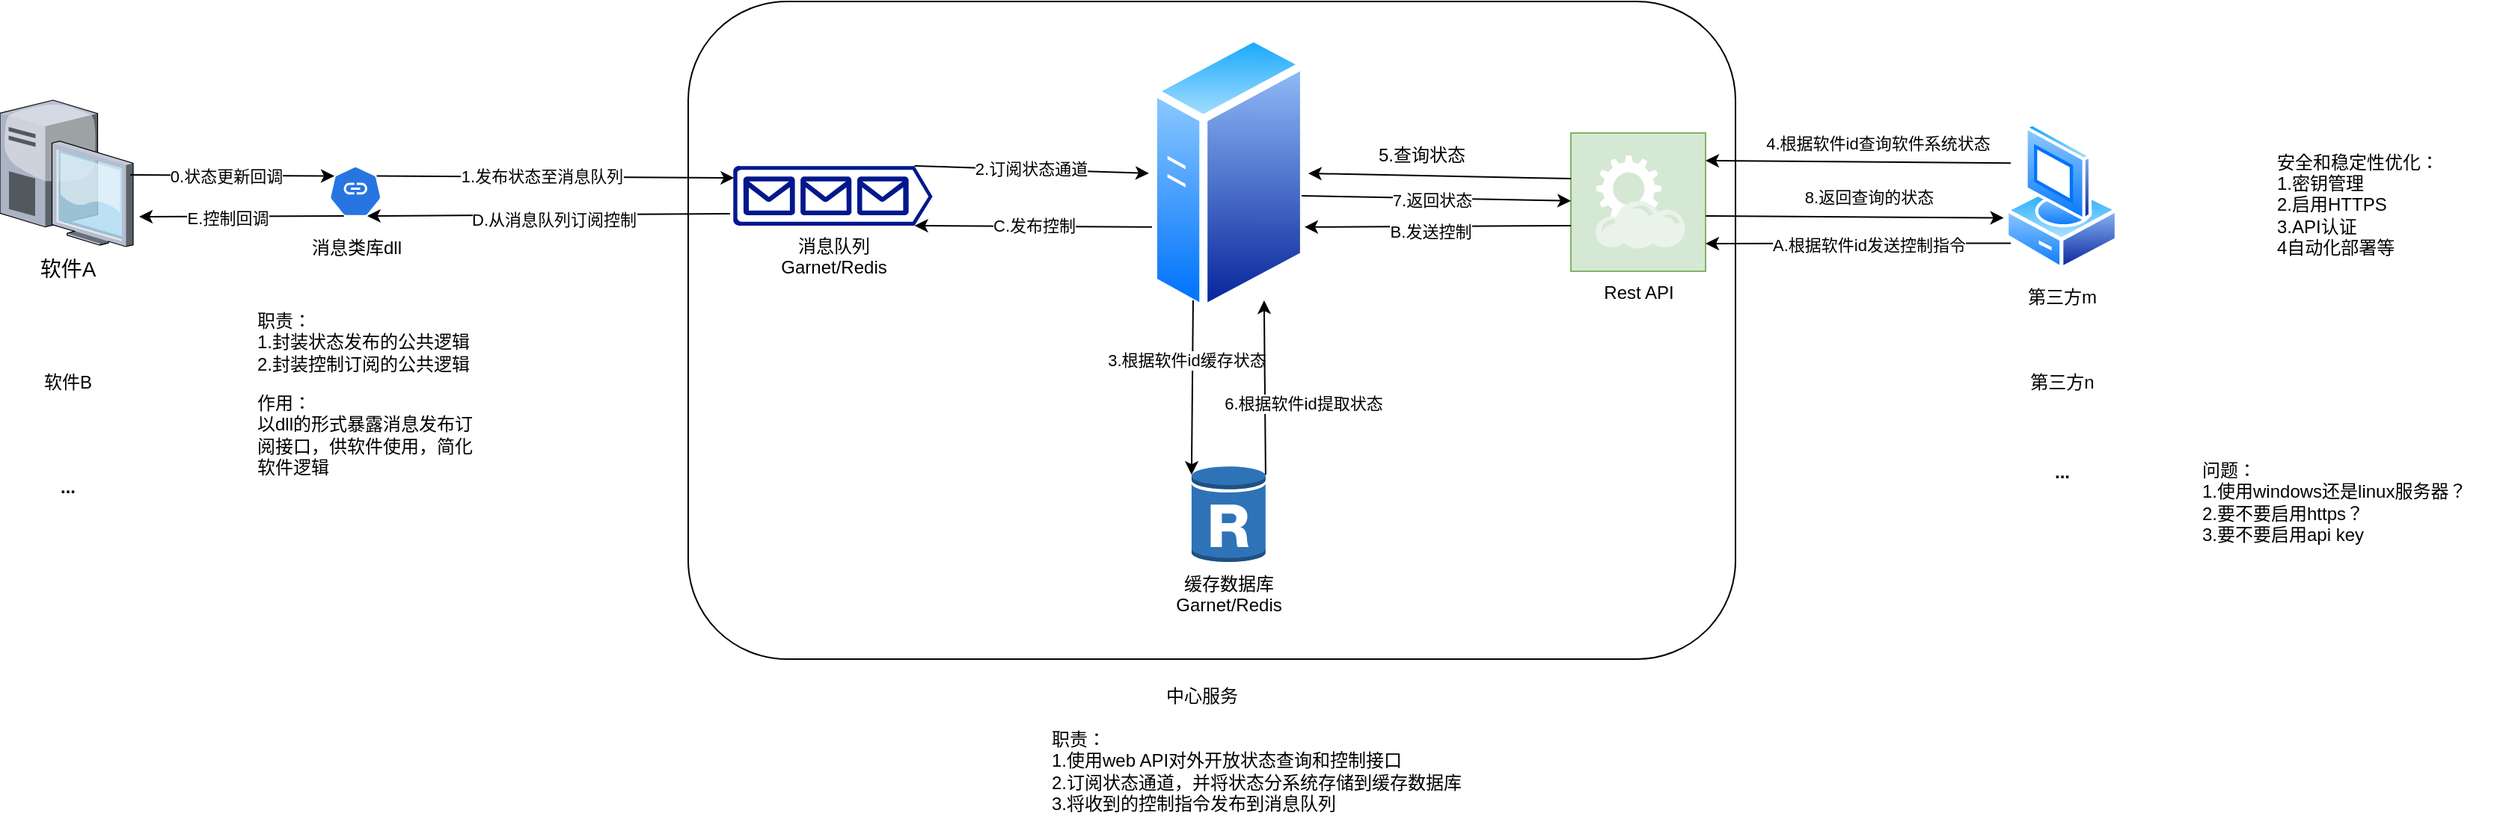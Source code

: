 <mxfile version="26.2.2">
  <diagram name="Page-1" id="e3a06f82-3646-2815-327d-82caf3d4e204">
    <mxGraphModel dx="1491" dy="-345" grid="1" gridSize="10" guides="1" tooltips="1" connect="1" arrows="1" fold="1" page="1" pageScale="1.5" pageWidth="1169" pageHeight="826" background="none" math="0" shadow="0">
      <root>
        <mxCell id="0" style=";html=1;" />
        <mxCell id="1" style=";html=1;" parent="0" />
        <mxCell id="7GA7ZUjrnT-zNd8jKCXN-3" value="" style="rounded=1;whiteSpace=wrap;html=1;" vertex="1" parent="1">
          <mxGeometry x="530" y="1490" width="700" height="440" as="geometry" />
        </mxCell>
        <mxCell id="N6KdrmM_uUTVGanMinKD-1" value="软件A" style="verticalLabelPosition=bottom;aspect=fixed;html=1;verticalAlign=top;strokeColor=none;shape=mxgraph.citrix.desktop;fillColor=#66B2FF;gradientColor=#0066CC;fontSize=14;" parent="1" vertex="1">
          <mxGeometry x="70" y="1556" width="89" height="98" as="geometry" />
        </mxCell>
        <mxCell id="N6KdrmM_uUTVGanMinKD-5" value="消息队列&lt;div&gt;Garnet/Redis&lt;/div&gt;" style="sketch=0;aspect=fixed;pointerEvents=1;shadow=0;dashed=0;html=1;strokeColor=none;labelPosition=center;verticalLabelPosition=bottom;verticalAlign=top;align=center;fillColor=#00188D;shape=mxgraph.azure.queue_generic" parent="1" vertex="1">
          <mxGeometry x="560" y="1600" width="133.33" height="40" as="geometry" />
        </mxCell>
        <mxCell id="N6KdrmM_uUTVGanMinKD-8" value="" style="image;aspect=fixed;perimeter=ellipsePerimeter;html=1;align=center;shadow=0;dashed=0;spacingTop=3;image=img/lib/active_directory/generic_server.svg;" parent="1" vertex="1">
          <mxGeometry x="838" y="1510" width="106.4" height="190" as="geometry" />
        </mxCell>
        <mxCell id="N6KdrmM_uUTVGanMinKD-9" value="缓存数据库&lt;div&gt;Garnet/Redis&lt;/div&gt;" style="outlineConnect=0;dashed=0;verticalLabelPosition=bottom;verticalAlign=top;align=center;html=1;shape=mxgraph.aws3.rds_db_instance_read_replica;fillColor=#2E73B8;gradientColor=none;" parent="1" vertex="1">
          <mxGeometry x="866.45" y="1800" width="49.5" height="66" as="geometry" />
        </mxCell>
        <mxCell id="N6KdrmM_uUTVGanMinKD-10" value="第三方m" style="image;aspect=fixed;perimeter=ellipsePerimeter;html=1;align=center;shadow=0;dashed=0;spacingTop=3;image=img/lib/active_directory/vista_client.svg;" parent="1" vertex="1">
          <mxGeometry x="1410" y="1570.5" width="76" height="100" as="geometry" />
        </mxCell>
        <mxCell id="N6KdrmM_uUTVGanMinKD-16" value="Rest API" style="shadow=0;dashed=0;html=1;strokeColor=#82b366;fillColor=#d5e8d4;labelPosition=center;verticalLabelPosition=bottom;verticalAlign=top;align=center;outlineConnect=0;shape=mxgraph.veeam.2d.restful_apis;points=[[0,0.33,0,0,0],[0,0.5,0,0,0],[0,0.67,0,0,0],[1,0.2,0,0,0],[1,0.4,0,0,0],[1,0.6,0,0,0],[1,0.8,0,0,0]];" parent="1" vertex="1">
          <mxGeometry x="1120" y="1578" width="90" height="92.5" as="geometry" />
        </mxCell>
        <mxCell id="xhLkIpY-koGyzuCt2MT0-5" value="" style="endArrow=classic;html=1;rounded=0;exitX=0.9;exitY=0.2;exitDx=0;exitDy=0;exitPerimeter=0;entryX=0.005;entryY=0.2;entryDx=0;entryDy=0;entryPerimeter=0;" parent="1" source="7GA7ZUjrnT-zNd8jKCXN-8" target="N6KdrmM_uUTVGanMinKD-5" edge="1">
          <mxGeometry width="50" height="50" relative="1" as="geometry">
            <mxPoint x="500" y="1490" as="sourcePoint" />
            <mxPoint x="550" y="1440" as="targetPoint" />
          </mxGeometry>
        </mxCell>
        <mxCell id="xhLkIpY-koGyzuCt2MT0-6" value="1.发布状态至消息队列" style="edgeLabel;html=1;align=center;verticalAlign=middle;resizable=0;points=[];" parent="xhLkIpY-koGyzuCt2MT0-5" vertex="1" connectable="0">
          <mxGeometry x="-0.077" y="1" relative="1" as="geometry">
            <mxPoint as="offset" />
          </mxGeometry>
        </mxCell>
        <mxCell id="xhLkIpY-koGyzuCt2MT0-7" value="" style="endArrow=classic;html=1;rounded=0;exitX=-0.015;exitY=0.8;exitDx=0;exitDy=0;exitPerimeter=0;entryX=0.72;entryY=0.99;entryDx=0;entryDy=0;entryPerimeter=0;" parent="1" source="N6KdrmM_uUTVGanMinKD-5" target="7GA7ZUjrnT-zNd8jKCXN-8" edge="1">
          <mxGeometry width="50" height="50" relative="1" as="geometry">
            <mxPoint x="450" y="1630" as="sourcePoint" />
            <mxPoint x="500" y="1580" as="targetPoint" />
          </mxGeometry>
        </mxCell>
        <mxCell id="xhLkIpY-koGyzuCt2MT0-8" value="D.从消息队列订阅控制" style="edgeLabel;html=1;align=center;verticalAlign=middle;resizable=0;points=[];" parent="xhLkIpY-koGyzuCt2MT0-7" vertex="1" connectable="0">
          <mxGeometry x="-0.028" y="3" relative="1" as="geometry">
            <mxPoint as="offset" />
          </mxGeometry>
        </mxCell>
        <mxCell id="xhLkIpY-koGyzuCt2MT0-14" value="" style="endArrow=classic;html=1;rounded=0;exitX=0.91;exitY=0;exitDx=0;exitDy=0;exitPerimeter=0;entryX=0;entryY=0.5;entryDx=0;entryDy=0;" parent="1" source="N6KdrmM_uUTVGanMinKD-5" target="N6KdrmM_uUTVGanMinKD-8" edge="1">
          <mxGeometry width="50" height="50" relative="1" as="geometry">
            <mxPoint x="670" y="1800" as="sourcePoint" />
            <mxPoint x="720" y="1750" as="targetPoint" />
          </mxGeometry>
        </mxCell>
        <mxCell id="xhLkIpY-koGyzuCt2MT0-15" value="2.订阅状态通道" style="edgeLabel;html=1;align=center;verticalAlign=middle;resizable=0;points=[];" parent="xhLkIpY-koGyzuCt2MT0-14" vertex="1" connectable="0">
          <mxGeometry x="-0.008" y="1" relative="1" as="geometry">
            <mxPoint as="offset" />
          </mxGeometry>
        </mxCell>
        <mxCell id="xhLkIpY-koGyzuCt2MT0-16" value="" style="endArrow=classic;html=1;rounded=0;exitX=0.25;exitY=1;exitDx=0;exitDy=0;entryX=0;entryY=0.1;entryDx=0;entryDy=0;entryPerimeter=0;" parent="1" source="N6KdrmM_uUTVGanMinKD-8" target="N6KdrmM_uUTVGanMinKD-9" edge="1">
          <mxGeometry width="50" height="50" relative="1" as="geometry">
            <mxPoint x="720" y="1820" as="sourcePoint" />
            <mxPoint x="770" y="1770" as="targetPoint" />
          </mxGeometry>
        </mxCell>
        <mxCell id="xhLkIpY-koGyzuCt2MT0-17" value="3.根据软件id缓存状态" style="edgeLabel;html=1;align=center;verticalAlign=middle;resizable=0;points=[];" parent="xhLkIpY-koGyzuCt2MT0-16" vertex="1" connectable="0">
          <mxGeometry x="-0.072" y="2" relative="1" as="geometry">
            <mxPoint x="-6" y="-14" as="offset" />
          </mxGeometry>
        </mxCell>
        <mxCell id="xhLkIpY-koGyzuCt2MT0-18" value="" style="endArrow=classic;html=1;rounded=0;exitX=0.019;exitY=0.689;exitDx=0;exitDy=0;exitPerimeter=0;entryX=0.91;entryY=1;entryDx=0;entryDy=0;entryPerimeter=0;" parent="1" source="N6KdrmM_uUTVGanMinKD-8" target="N6KdrmM_uUTVGanMinKD-5" edge="1">
          <mxGeometry width="50" height="50" relative="1" as="geometry">
            <mxPoint x="680" y="1760" as="sourcePoint" />
            <mxPoint x="730" y="1710" as="targetPoint" />
          </mxGeometry>
        </mxCell>
        <mxCell id="xhLkIpY-koGyzuCt2MT0-19" value="C.发布控制" style="edgeLabel;html=1;align=center;verticalAlign=middle;resizable=0;points=[];" parent="xhLkIpY-koGyzuCt2MT0-18" vertex="1" connectable="0">
          <mxGeometry x="-0.003" y="-1" relative="1" as="geometry">
            <mxPoint as="offset" />
          </mxGeometry>
        </mxCell>
        <mxCell id="xhLkIpY-koGyzuCt2MT0-22" value="" style="endArrow=classic;html=1;rounded=0;entryX=-0.009;entryY=0.643;entryDx=0;entryDy=0;exitX=1;exitY=0.6;exitDx=0;exitDy=0;exitPerimeter=0;entryPerimeter=0;" parent="1" source="N6KdrmM_uUTVGanMinKD-16" target="N6KdrmM_uUTVGanMinKD-10" edge="1">
          <mxGeometry width="50" height="50" relative="1" as="geometry">
            <mxPoint x="1210" y="1550" as="sourcePoint" />
            <mxPoint x="1270" y="1710" as="targetPoint" />
          </mxGeometry>
        </mxCell>
        <mxCell id="xhLkIpY-koGyzuCt2MT0-23" value="8.返回查询的状态" style="edgeLabel;html=1;align=center;verticalAlign=middle;resizable=0;points=[];" parent="xhLkIpY-koGyzuCt2MT0-22" vertex="1" connectable="0">
          <mxGeometry x="-0.132" y="-3" relative="1" as="geometry">
            <mxPoint x="22" y="-16" as="offset" />
          </mxGeometry>
        </mxCell>
        <mxCell id="xhLkIpY-koGyzuCt2MT0-24" value="" style="endArrow=classic;html=1;rounded=0;exitX=0.053;exitY=0.812;exitDx=0;exitDy=0;entryX=1;entryY=0.8;entryDx=0;entryDy=0;entryPerimeter=0;exitPerimeter=0;" parent="1" source="N6KdrmM_uUTVGanMinKD-10" target="N6KdrmM_uUTVGanMinKD-16" edge="1">
          <mxGeometry width="50" height="50" relative="1" as="geometry">
            <mxPoint x="1200" y="1710" as="sourcePoint" />
            <mxPoint x="1270" y="1610" as="targetPoint" />
          </mxGeometry>
        </mxCell>
        <mxCell id="xhLkIpY-koGyzuCt2MT0-25" value="A.根据软件id发送控制指令" style="edgeLabel;html=1;align=center;verticalAlign=middle;resizable=0;points=[];" parent="xhLkIpY-koGyzuCt2MT0-24" vertex="1" connectable="0">
          <mxGeometry x="-0.062" y="1" relative="1" as="geometry">
            <mxPoint as="offset" />
          </mxGeometry>
        </mxCell>
        <mxCell id="xhLkIpY-koGyzuCt2MT0-30" value="" style="endArrow=classic;html=1;rounded=0;exitX=0;exitY=0.33;exitDx=0;exitDy=0;exitPerimeter=0;entryX=1;entryY=0.5;entryDx=0;entryDy=0;" parent="1" source="N6KdrmM_uUTVGanMinKD-16" target="N6KdrmM_uUTVGanMinKD-8" edge="1">
          <mxGeometry width="50" height="50" relative="1" as="geometry">
            <mxPoint x="1090" y="1860" as="sourcePoint" />
            <mxPoint x="1140" y="1810" as="targetPoint" />
          </mxGeometry>
        </mxCell>
        <mxCell id="xhLkIpY-koGyzuCt2MT0-31" value="5.查询状态" style="text;html=1;align=center;verticalAlign=middle;resizable=0;points=[];autosize=1;strokeColor=none;fillColor=none;" parent="1" vertex="1">
          <mxGeometry x="980" y="1578" width="80" height="30" as="geometry" />
        </mxCell>
        <mxCell id="xhLkIpY-koGyzuCt2MT0-32" value="" style="endArrow=classic;html=1;rounded=0;" parent="1" target="N6KdrmM_uUTVGanMinKD-16" edge="1">
          <mxGeometry width="50" height="50" relative="1" as="geometry">
            <mxPoint x="940" y="1620" as="sourcePoint" />
            <mxPoint x="1150" y="1770" as="targetPoint" />
          </mxGeometry>
        </mxCell>
        <mxCell id="xhLkIpY-koGyzuCt2MT0-33" value="7.返回状态" style="edgeLabel;html=1;align=center;verticalAlign=middle;resizable=0;points=[];" parent="xhLkIpY-koGyzuCt2MT0-32" vertex="1" connectable="0">
          <mxGeometry x="-0.034" y="-1" relative="1" as="geometry">
            <mxPoint as="offset" />
          </mxGeometry>
        </mxCell>
        <mxCell id="xhLkIpY-koGyzuCt2MT0-34" value="" style="endArrow=classic;html=1;rounded=0;entryX=0.977;entryY=0.689;entryDx=0;entryDy=0;exitX=0;exitY=0.67;exitDx=0;exitDy=0;exitPerimeter=0;entryPerimeter=0;" parent="1" source="N6KdrmM_uUTVGanMinKD-16" target="N6KdrmM_uUTVGanMinKD-8" edge="1">
          <mxGeometry width="50" height="50" relative="1" as="geometry">
            <mxPoint x="1050" y="1820" as="sourcePoint" />
            <mxPoint x="1100" y="1770" as="targetPoint" />
          </mxGeometry>
        </mxCell>
        <mxCell id="xhLkIpY-koGyzuCt2MT0-35" value="B.发送控制" style="edgeLabel;html=1;align=center;verticalAlign=middle;resizable=0;points=[];" parent="xhLkIpY-koGyzuCt2MT0-34" vertex="1" connectable="0">
          <mxGeometry x="0.058" y="3" relative="1" as="geometry">
            <mxPoint as="offset" />
          </mxGeometry>
        </mxCell>
        <mxCell id="8x4h0warN4fCfZBld7Sf-1" value="" style="endArrow=classic;html=1;rounded=0;exitX=1;exitY=0.1;exitDx=0;exitDy=0;exitPerimeter=0;entryX=0.75;entryY=1;entryDx=0;entryDy=0;" parent="1" source="N6KdrmM_uUTVGanMinKD-9" target="N6KdrmM_uUTVGanMinKD-8" edge="1">
          <mxGeometry width="50" height="50" relative="1" as="geometry">
            <mxPoint x="1050" y="1820" as="sourcePoint" />
            <mxPoint x="1100" y="1770" as="targetPoint" />
          </mxGeometry>
        </mxCell>
        <mxCell id="8x4h0warN4fCfZBld7Sf-2" value="6.根据软件id提取状态" style="edgeLabel;html=1;align=center;verticalAlign=middle;resizable=0;points=[];" parent="8x4h0warN4fCfZBld7Sf-1" vertex="1" connectable="0">
          <mxGeometry x="0.056" y="-5" relative="1" as="geometry">
            <mxPoint x="20" y="14" as="offset" />
          </mxGeometry>
        </mxCell>
        <mxCell id="8x4h0warN4fCfZBld7Sf-3" value="" style="endArrow=classic;html=1;rounded=0;exitX=0;exitY=0.25;exitDx=0;exitDy=0;entryX=1;entryY=0.2;entryDx=0;entryDy=0;entryPerimeter=0;" parent="1" source="N6KdrmM_uUTVGanMinKD-10" target="N6KdrmM_uUTVGanMinKD-16" edge="1">
          <mxGeometry width="50" height="50" relative="1" as="geometry">
            <mxPoint x="1240" y="1840" as="sourcePoint" />
            <mxPoint x="1290" y="1790" as="targetPoint" />
          </mxGeometry>
        </mxCell>
        <mxCell id="8x4h0warN4fCfZBld7Sf-4" value="&lt;span style=&quot;font-size: 11px; background-color: rgb(255, 255, 255);&quot;&gt;4.根据软件id查询软件系统状态&lt;/span&gt;" style="text;html=1;align=center;verticalAlign=middle;resizable=0;points=[];autosize=1;strokeColor=none;fillColor=none;" parent="1" vertex="1">
          <mxGeometry x="1240" y="1570" width="170" height="30" as="geometry" />
        </mxCell>
        <mxCell id="8x4h0warN4fCfZBld7Sf-8" value="软件B" style="text;html=1;align=center;verticalAlign=middle;resizable=0;points=[];autosize=1;strokeColor=none;fillColor=none;" parent="1" vertex="1">
          <mxGeometry x="84.5" y="1730" width="60" height="30" as="geometry" />
        </mxCell>
        <mxCell id="8x4h0warN4fCfZBld7Sf-9" value="..." style="text;html=1;align=center;verticalAlign=middle;resizable=0;points=[];autosize=1;strokeColor=none;fillColor=none;fontStyle=1" parent="1" vertex="1">
          <mxGeometry x="99.5" y="1800" width="30" height="30" as="geometry" />
        </mxCell>
        <mxCell id="8x4h0warN4fCfZBld7Sf-10" value="第三方n" style="text;html=1;align=center;verticalAlign=middle;resizable=0;points=[];autosize=1;strokeColor=none;fillColor=none;" parent="1" vertex="1">
          <mxGeometry x="1413" y="1730" width="70" height="30" as="geometry" />
        </mxCell>
        <mxCell id="8x4h0warN4fCfZBld7Sf-11" value="..." style="text;html=1;align=center;verticalAlign=middle;resizable=0;points=[];autosize=1;strokeColor=none;fillColor=none;fontStyle=1" parent="1" vertex="1">
          <mxGeometry x="1433" y="1790" width="30" height="30" as="geometry" />
        </mxCell>
        <mxCell id="7GA7ZUjrnT-zNd8jKCXN-4" value="中心服务" style="text;html=1;align=center;verticalAlign=middle;resizable=0;points=[];autosize=1;strokeColor=none;fillColor=none;" vertex="1" parent="1">
          <mxGeometry x="838" y="1940" width="70" height="30" as="geometry" />
        </mxCell>
        <mxCell id="7GA7ZUjrnT-zNd8jKCXN-5" value="消息类库dll" style="text;html=1;align=center;verticalAlign=middle;resizable=0;points=[];autosize=1;strokeColor=none;fillColor=none;" vertex="1" parent="1">
          <mxGeometry x="267.63" y="1640" width="80" height="30" as="geometry" />
        </mxCell>
        <mxCell id="7GA7ZUjrnT-zNd8jKCXN-6" value="职责：&lt;div&gt;1.封装状态发布的公共逻辑&lt;div&gt;2.封装控制订阅的公共逻辑&lt;/div&gt;&lt;/div&gt;&lt;div&gt;&lt;br&gt;&lt;/div&gt;" style="text;html=1;align=left;verticalAlign=middle;resizable=0;points=[];autosize=1;strokeColor=none;fillColor=none;" vertex="1" parent="1">
          <mxGeometry x="240" y="1690" width="170" height="70" as="geometry" />
        </mxCell>
        <mxCell id="7GA7ZUjrnT-zNd8jKCXN-7" value="作用：&lt;div&gt;以dll的形式暴露消息发布订&lt;/div&gt;&lt;div&gt;阅接口，供软件使用，简化&lt;/div&gt;&lt;div&gt;软件逻辑&lt;/div&gt;" style="text;html=1;align=left;verticalAlign=middle;resizable=0;points=[];autosize=1;strokeColor=none;fillColor=none;" vertex="1" parent="1">
          <mxGeometry x="240" y="1745" width="170" height="70" as="geometry" />
        </mxCell>
        <mxCell id="7GA7ZUjrnT-zNd8jKCXN-8" value="" style="aspect=fixed;sketch=0;html=1;dashed=0;whitespace=wrap;verticalLabelPosition=bottom;verticalAlign=top;fillColor=#2875E2;strokeColor=#ffffff;points=[[0.005,0.63,0],[0.1,0.2,0],[0.9,0.2,0],[0.5,0,0],[0.995,0.63,0],[0.72,0.99,0],[0.5,1,0],[0.28,0.99,0]];shape=mxgraph.kubernetes.icon2;prIcon=crb" vertex="1" parent="1">
          <mxGeometry x="290" y="1600" width="35.25" height="33.84" as="geometry" />
        </mxCell>
        <mxCell id="7GA7ZUjrnT-zNd8jKCXN-9" value="" style="endArrow=classic;html=1;rounded=0;exitX=0.978;exitY=0.51;exitDx=0;exitDy=0;exitPerimeter=0;entryX=0.1;entryY=0.2;entryDx=0;entryDy=0;entryPerimeter=0;" edge="1" parent="1" source="N6KdrmM_uUTVGanMinKD-1" target="7GA7ZUjrnT-zNd8jKCXN-8">
          <mxGeometry width="50" height="50" relative="1" as="geometry">
            <mxPoint x="200" y="1540" as="sourcePoint" />
            <mxPoint x="250" y="1490" as="targetPoint" />
          </mxGeometry>
        </mxCell>
        <mxCell id="7GA7ZUjrnT-zNd8jKCXN-11" value="0.状态更新回调" style="edgeLabel;html=1;align=center;verticalAlign=middle;resizable=0;points=[];" vertex="1" connectable="0" parent="7GA7ZUjrnT-zNd8jKCXN-9">
          <mxGeometry x="-0.065" relative="1" as="geometry">
            <mxPoint as="offset" />
          </mxGeometry>
        </mxCell>
        <mxCell id="7GA7ZUjrnT-zNd8jKCXN-10" value="" style="endArrow=classic;html=1;rounded=0;exitX=0.28;exitY=0.99;exitDx=0;exitDy=0;exitPerimeter=0;entryX=1.045;entryY=0.796;entryDx=0;entryDy=0;entryPerimeter=0;" edge="1" parent="1" source="7GA7ZUjrnT-zNd8jKCXN-8" target="N6KdrmM_uUTVGanMinKD-1">
          <mxGeometry width="50" height="50" relative="1" as="geometry">
            <mxPoint x="200" y="1960" as="sourcePoint" />
            <mxPoint x="250" y="1910" as="targetPoint" />
          </mxGeometry>
        </mxCell>
        <mxCell id="7GA7ZUjrnT-zNd8jKCXN-12" value="E.控制回调" style="edgeLabel;html=1;align=center;verticalAlign=middle;resizable=0;points=[];" vertex="1" connectable="0" parent="7GA7ZUjrnT-zNd8jKCXN-10">
          <mxGeometry x="0.143" y="1" relative="1" as="geometry">
            <mxPoint as="offset" />
          </mxGeometry>
        </mxCell>
        <mxCell id="7GA7ZUjrnT-zNd8jKCXN-13" value="职责：&lt;div&gt;1.使用web API对外开放状态查询和控制接口&lt;br&gt;&lt;div&gt;2.订阅状态通道，并将状态分系统存储到缓存数据库&lt;/div&gt;&lt;div&gt;3.将收到的控制指令发布到消息队列&lt;/div&gt;&lt;/div&gt;" style="text;html=1;align=left;verticalAlign=middle;resizable=0;points=[];autosize=1;strokeColor=none;fillColor=none;" vertex="1" parent="1">
          <mxGeometry x="771.2" y="1970" width="300" height="70" as="geometry" />
        </mxCell>
        <mxCell id="7GA7ZUjrnT-zNd8jKCXN-14" value="安全和稳定性优化：&lt;div&gt;1.密钥管理&lt;/div&gt;&lt;div&gt;2.启用HTTPS&lt;/div&gt;&lt;div&gt;3.API认证&lt;/div&gt;&lt;div&gt;4自动化部署等&lt;/div&gt;" style="text;html=1;align=left;verticalAlign=middle;resizable=0;points=[];autosize=1;strokeColor=none;fillColor=none;" vertex="1" parent="1">
          <mxGeometry x="1590" y="1580.5" width="130" height="90" as="geometry" />
        </mxCell>
        <mxCell id="7GA7ZUjrnT-zNd8jKCXN-15" value="问题：&lt;div&gt;1.使用windows还是linux服务器？&lt;/div&gt;&lt;div&gt;2.要不要启用https？&lt;/div&gt;&lt;div&gt;3.要不要启用api key&lt;/div&gt;" style="text;html=1;align=left;verticalAlign=middle;resizable=0;points=[];autosize=1;strokeColor=none;fillColor=none;" vertex="1" parent="1">
          <mxGeometry x="1540" y="1790" width="200" height="70" as="geometry" />
        </mxCell>
      </root>
    </mxGraphModel>
  </diagram>
</mxfile>
